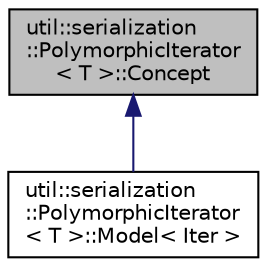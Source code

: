 digraph "util::serialization::PolymorphicIterator&lt; T &gt;::Concept"
{
 // LATEX_PDF_SIZE
  edge [fontname="Helvetica",fontsize="10",labelfontname="Helvetica",labelfontsize="10"];
  node [fontname="Helvetica",fontsize="10",shape=record];
  Node1 [label="util::serialization\l::PolymorphicIterator\l\< T \>::Concept",height=0.2,width=0.4,color="black", fillcolor="grey75", style="filled", fontcolor="black",tooltip=" "];
  Node1 -> Node2 [dir="back",color="midnightblue",fontsize="10",style="solid",fontname="Helvetica"];
  Node2 [label="util::serialization\l::PolymorphicIterator\l\< T \>::Model\< Iter \>",height=0.2,width=0.4,color="black", fillcolor="white", style="filled",URL="$classutil_1_1serialization_1_1_polymorphic_iterator_1_1_model.html",tooltip=" "];
}
